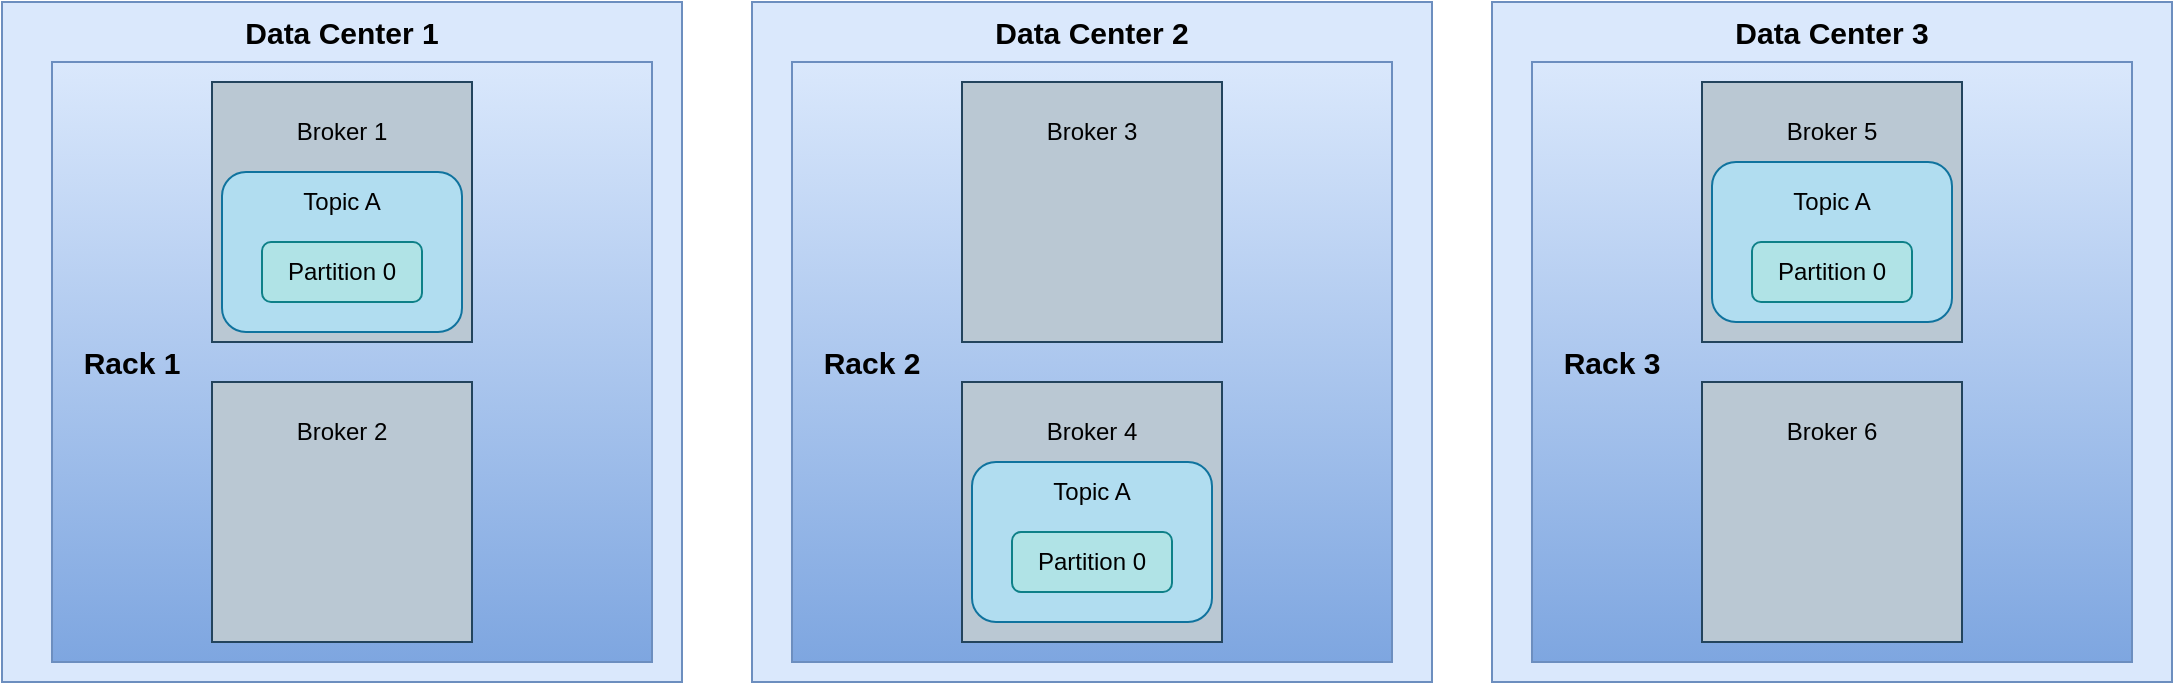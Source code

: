 <mxfile version="24.7.6">
  <diagram name="Page-1" id="nzkrRN54y5VCIT37Kl1h">
    <mxGraphModel dx="954" dy="515" grid="1" gridSize="10" guides="1" tooltips="1" connect="1" arrows="1" fold="1" page="1" pageScale="1" pageWidth="827" pageHeight="1169" math="0" shadow="0">
      <root>
        <mxCell id="0" />
        <mxCell id="1" parent="0" />
        <mxCell id="bEMak3Zr10kOjS_cwaZi-95" value="" style="whiteSpace=wrap;html=1;aspect=fixed;fillColor=#dae8fc;strokeColor=#6c8ebf;" parent="1" vertex="1">
          <mxGeometry x="55" y="50" width="340" height="340" as="geometry" />
        </mxCell>
        <mxCell id="GaZP4T5ZPqoBLnIEV3xV-1" value="" style="whiteSpace=wrap;html=1;aspect=fixed;fillColor=#dae8fc;strokeColor=#6c8ebf;gradientColor=#7ea6e0;" vertex="1" parent="1">
          <mxGeometry x="80" y="80" width="300" height="300" as="geometry" />
        </mxCell>
        <mxCell id="bEMak3Zr10kOjS_cwaZi-98" value="Data Center 1" style="text;html=1;align=center;verticalAlign=middle;whiteSpace=wrap;rounded=0;fontStyle=1;fontSize=15;" parent="1" vertex="1">
          <mxGeometry x="175" y="50" width="100" height="30" as="geometry" />
        </mxCell>
        <mxCell id="bEMak3Zr10kOjS_cwaZi-101" value="" style="whiteSpace=wrap;html=1;aspect=fixed;fillColor=#bac8d3;strokeColor=#23445d;" parent="1" vertex="1">
          <mxGeometry x="160" y="90" width="130" height="130" as="geometry" />
        </mxCell>
        <mxCell id="bEMak3Zr10kOjS_cwaZi-102" value="" style="whiteSpace=wrap;html=1;aspect=fixed;fillColor=#bac8d3;strokeColor=#23445d;" parent="1" vertex="1">
          <mxGeometry x="160" y="240" width="130" height="130" as="geometry" />
        </mxCell>
        <mxCell id="bEMak3Zr10kOjS_cwaZi-108" value="" style="rounded=1;whiteSpace=wrap;html=1;fillColor=#b1ddf0;strokeColor=#10739e;" parent="1" vertex="1">
          <mxGeometry x="165" y="135" width="120" height="80" as="geometry" />
        </mxCell>
        <mxCell id="bEMak3Zr10kOjS_cwaZi-109" value="Topic A" style="text;html=1;align=center;verticalAlign=middle;whiteSpace=wrap;rounded=0;" parent="1" vertex="1">
          <mxGeometry x="175" y="135" width="100" height="30" as="geometry" />
        </mxCell>
        <mxCell id="bEMak3Zr10kOjS_cwaZi-110" value="Partition 0" style="rounded=1;whiteSpace=wrap;html=1;fillColor=#b0e3e6;strokeColor=#0e8088;" parent="1" vertex="1">
          <mxGeometry x="185" y="170" width="80" height="30" as="geometry" />
        </mxCell>
        <mxCell id="bEMak3Zr10kOjS_cwaZi-111" value="Broker 1" style="text;html=1;align=center;verticalAlign=middle;whiteSpace=wrap;rounded=0;" parent="1" vertex="1">
          <mxGeometry x="175" y="100" width="100" height="30" as="geometry" />
        </mxCell>
        <mxCell id="bEMak3Zr10kOjS_cwaZi-113" value="Broker 2" style="text;html=1;align=center;verticalAlign=middle;whiteSpace=wrap;rounded=0;" parent="1" vertex="1">
          <mxGeometry x="175" y="250" width="100" height="30" as="geometry" />
        </mxCell>
        <mxCell id="bEMak3Zr10kOjS_cwaZi-115" value="" style="whiteSpace=wrap;html=1;aspect=fixed;fillColor=#dae8fc;strokeColor=#6c8ebf;" parent="1" vertex="1">
          <mxGeometry x="430" y="50" width="340" height="340" as="geometry" />
        </mxCell>
        <mxCell id="bEMak3Zr10kOjS_cwaZi-116" value="Data Center 2" style="text;html=1;align=center;verticalAlign=middle;whiteSpace=wrap;rounded=0;fontStyle=1;fontSize=15;" parent="1" vertex="1">
          <mxGeometry x="550" y="50" width="100" height="30" as="geometry" />
        </mxCell>
        <mxCell id="GaZP4T5ZPqoBLnIEV3xV-5" value="" style="whiteSpace=wrap;html=1;aspect=fixed;fillColor=#dae8fc;strokeColor=#6c8ebf;gradientColor=#7ea6e0;" vertex="1" parent="1">
          <mxGeometry x="450" y="80" width="300" height="300" as="geometry" />
        </mxCell>
        <mxCell id="bEMak3Zr10kOjS_cwaZi-117" value="" style="whiteSpace=wrap;html=1;aspect=fixed;fillColor=#bac8d3;strokeColor=#23445d;" parent="1" vertex="1">
          <mxGeometry x="535" y="90" width="130" height="130" as="geometry" />
        </mxCell>
        <mxCell id="bEMak3Zr10kOjS_cwaZi-118" value="" style="whiteSpace=wrap;html=1;aspect=fixed;fillColor=#bac8d3;strokeColor=#23445d;" parent="1" vertex="1">
          <mxGeometry x="535" y="240" width="130" height="130" as="geometry" />
        </mxCell>
        <mxCell id="bEMak3Zr10kOjS_cwaZi-119" value="" style="rounded=1;whiteSpace=wrap;html=1;fillColor=#b1ddf0;strokeColor=#10739e;" parent="1" vertex="1">
          <mxGeometry x="540" y="280" width="120" height="80" as="geometry" />
        </mxCell>
        <mxCell id="bEMak3Zr10kOjS_cwaZi-120" value="Topic A" style="text;html=1;align=center;verticalAlign=middle;whiteSpace=wrap;rounded=0;" parent="1" vertex="1">
          <mxGeometry x="550" y="280" width="100" height="30" as="geometry" />
        </mxCell>
        <mxCell id="bEMak3Zr10kOjS_cwaZi-121" value="Partition 0" style="rounded=1;whiteSpace=wrap;html=1;fillColor=#b0e3e6;strokeColor=#0e8088;" parent="1" vertex="1">
          <mxGeometry x="560" y="315" width="80" height="30" as="geometry" />
        </mxCell>
        <mxCell id="bEMak3Zr10kOjS_cwaZi-122" value="Broker 3" style="text;html=1;align=center;verticalAlign=middle;whiteSpace=wrap;rounded=0;" parent="1" vertex="1">
          <mxGeometry x="550" y="100" width="100" height="30" as="geometry" />
        </mxCell>
        <mxCell id="bEMak3Zr10kOjS_cwaZi-123" value="Broker 4" style="text;html=1;align=center;verticalAlign=middle;whiteSpace=wrap;rounded=0;" parent="1" vertex="1">
          <mxGeometry x="550" y="250" width="100" height="30" as="geometry" />
        </mxCell>
        <mxCell id="bEMak3Zr10kOjS_cwaZi-124" value="" style="whiteSpace=wrap;html=1;aspect=fixed;fillColor=#dae8fc;strokeColor=#6c8ebf;" parent="1" vertex="1">
          <mxGeometry x="800" y="50" width="340" height="340" as="geometry" />
        </mxCell>
        <mxCell id="bEMak3Zr10kOjS_cwaZi-125" value="Data Center 3" style="text;html=1;align=center;verticalAlign=middle;whiteSpace=wrap;rounded=0;fontStyle=1;fontSize=15;" parent="1" vertex="1">
          <mxGeometry x="920" y="50" width="100" height="30" as="geometry" />
        </mxCell>
        <mxCell id="GaZP4T5ZPqoBLnIEV3xV-7" value="" style="whiteSpace=wrap;html=1;aspect=fixed;fillColor=#dae8fc;strokeColor=#6c8ebf;gradientColor=#7ea6e0;" vertex="1" parent="1">
          <mxGeometry x="820" y="80" width="300" height="300" as="geometry" />
        </mxCell>
        <mxCell id="bEMak3Zr10kOjS_cwaZi-126" value="" style="whiteSpace=wrap;html=1;aspect=fixed;fillColor=#bac8d3;strokeColor=#23445d;" parent="1" vertex="1">
          <mxGeometry x="905" y="90" width="130" height="130" as="geometry" />
        </mxCell>
        <mxCell id="bEMak3Zr10kOjS_cwaZi-127" value="" style="whiteSpace=wrap;html=1;aspect=fixed;fillColor=#bac8d3;strokeColor=#23445d;" parent="1" vertex="1">
          <mxGeometry x="905" y="240" width="130" height="130" as="geometry" />
        </mxCell>
        <mxCell id="bEMak3Zr10kOjS_cwaZi-128" value="" style="rounded=1;whiteSpace=wrap;html=1;fillColor=#b1ddf0;strokeColor=#10739e;" parent="1" vertex="1">
          <mxGeometry x="910" y="130" width="120" height="80" as="geometry" />
        </mxCell>
        <mxCell id="bEMak3Zr10kOjS_cwaZi-129" value="Topic A" style="text;html=1;align=center;verticalAlign=middle;whiteSpace=wrap;rounded=0;" parent="1" vertex="1">
          <mxGeometry x="920" y="135" width="100" height="30" as="geometry" />
        </mxCell>
        <mxCell id="bEMak3Zr10kOjS_cwaZi-130" value="Partition 0" style="rounded=1;whiteSpace=wrap;html=1;fillColor=#b0e3e6;strokeColor=#0e8088;" parent="1" vertex="1">
          <mxGeometry x="930" y="170" width="80" height="30" as="geometry" />
        </mxCell>
        <mxCell id="bEMak3Zr10kOjS_cwaZi-131" value="Broker 5" style="text;html=1;align=center;verticalAlign=middle;whiteSpace=wrap;rounded=0;" parent="1" vertex="1">
          <mxGeometry x="920" y="100" width="100" height="30" as="geometry" />
        </mxCell>
        <mxCell id="bEMak3Zr10kOjS_cwaZi-132" value="Broker 6" style="text;html=1;align=center;verticalAlign=middle;whiteSpace=wrap;rounded=0;" parent="1" vertex="1">
          <mxGeometry x="920" y="250" width="100" height="30" as="geometry" />
        </mxCell>
        <mxCell id="GaZP4T5ZPqoBLnIEV3xV-2" value="Rack 1" style="text;html=1;align=center;verticalAlign=middle;whiteSpace=wrap;rounded=0;fontStyle=1;fontSize=15;" vertex="1" parent="1">
          <mxGeometry x="90" y="165" width="60" height="130" as="geometry" />
        </mxCell>
        <mxCell id="GaZP4T5ZPqoBLnIEV3xV-6" value="Rack 2" style="text;html=1;align=center;verticalAlign=middle;whiteSpace=wrap;rounded=0;fontStyle=1;fontSize=15;" vertex="1" parent="1">
          <mxGeometry x="460" y="165" width="60" height="130" as="geometry" />
        </mxCell>
        <mxCell id="GaZP4T5ZPqoBLnIEV3xV-8" value="Rack 3" style="text;html=1;align=center;verticalAlign=middle;whiteSpace=wrap;rounded=0;fontStyle=1;fontSize=15;" vertex="1" parent="1">
          <mxGeometry x="830" y="165" width="60" height="130" as="geometry" />
        </mxCell>
      </root>
    </mxGraphModel>
  </diagram>
</mxfile>
